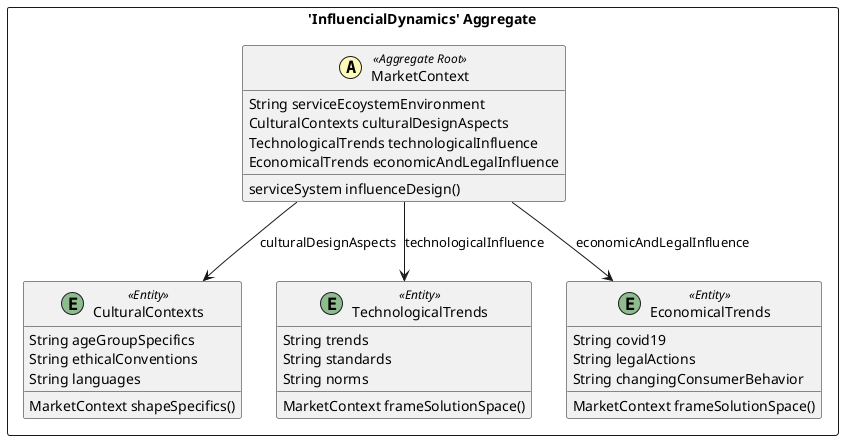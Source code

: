 @startuml

skinparam componentStyle uml2

package "'InfluencialDynamics' Aggregate" <<Rectangle>> {
	class MarketContext <<(A,#fffab8) Aggregate Root>> {
		String serviceEcoystemEnvironment
		CulturalContexts culturalDesignAspects
		TechnologicalTrends technologicalInfluence
		EconomicalTrends economicAndLegalInfluence
		serviceSystem influenceDesign()
	}
	class CulturalContexts <<(E,DarkSeaGreen) Entity>> {
		String ageGroupSpecifics
		String ethicalConventions
		String languages
		MarketContext shapeSpecifics()
	}
	class TechnologicalTrends <<(E,DarkSeaGreen) Entity>> {
		String trends
		String standards
		String norms
		MarketContext frameSolutionSpace()
	}
	class EconomicalTrends <<(E,DarkSeaGreen) Entity>> {
		String covid19
		String legalActions
		String changingConsumerBehavior
		MarketContext frameSolutionSpace()
	}
}
MarketContext --> CulturalContexts : culturalDesignAspects
MarketContext --> TechnologicalTrends : technologicalInfluence
MarketContext --> EconomicalTrends : economicAndLegalInfluence


@enduml

